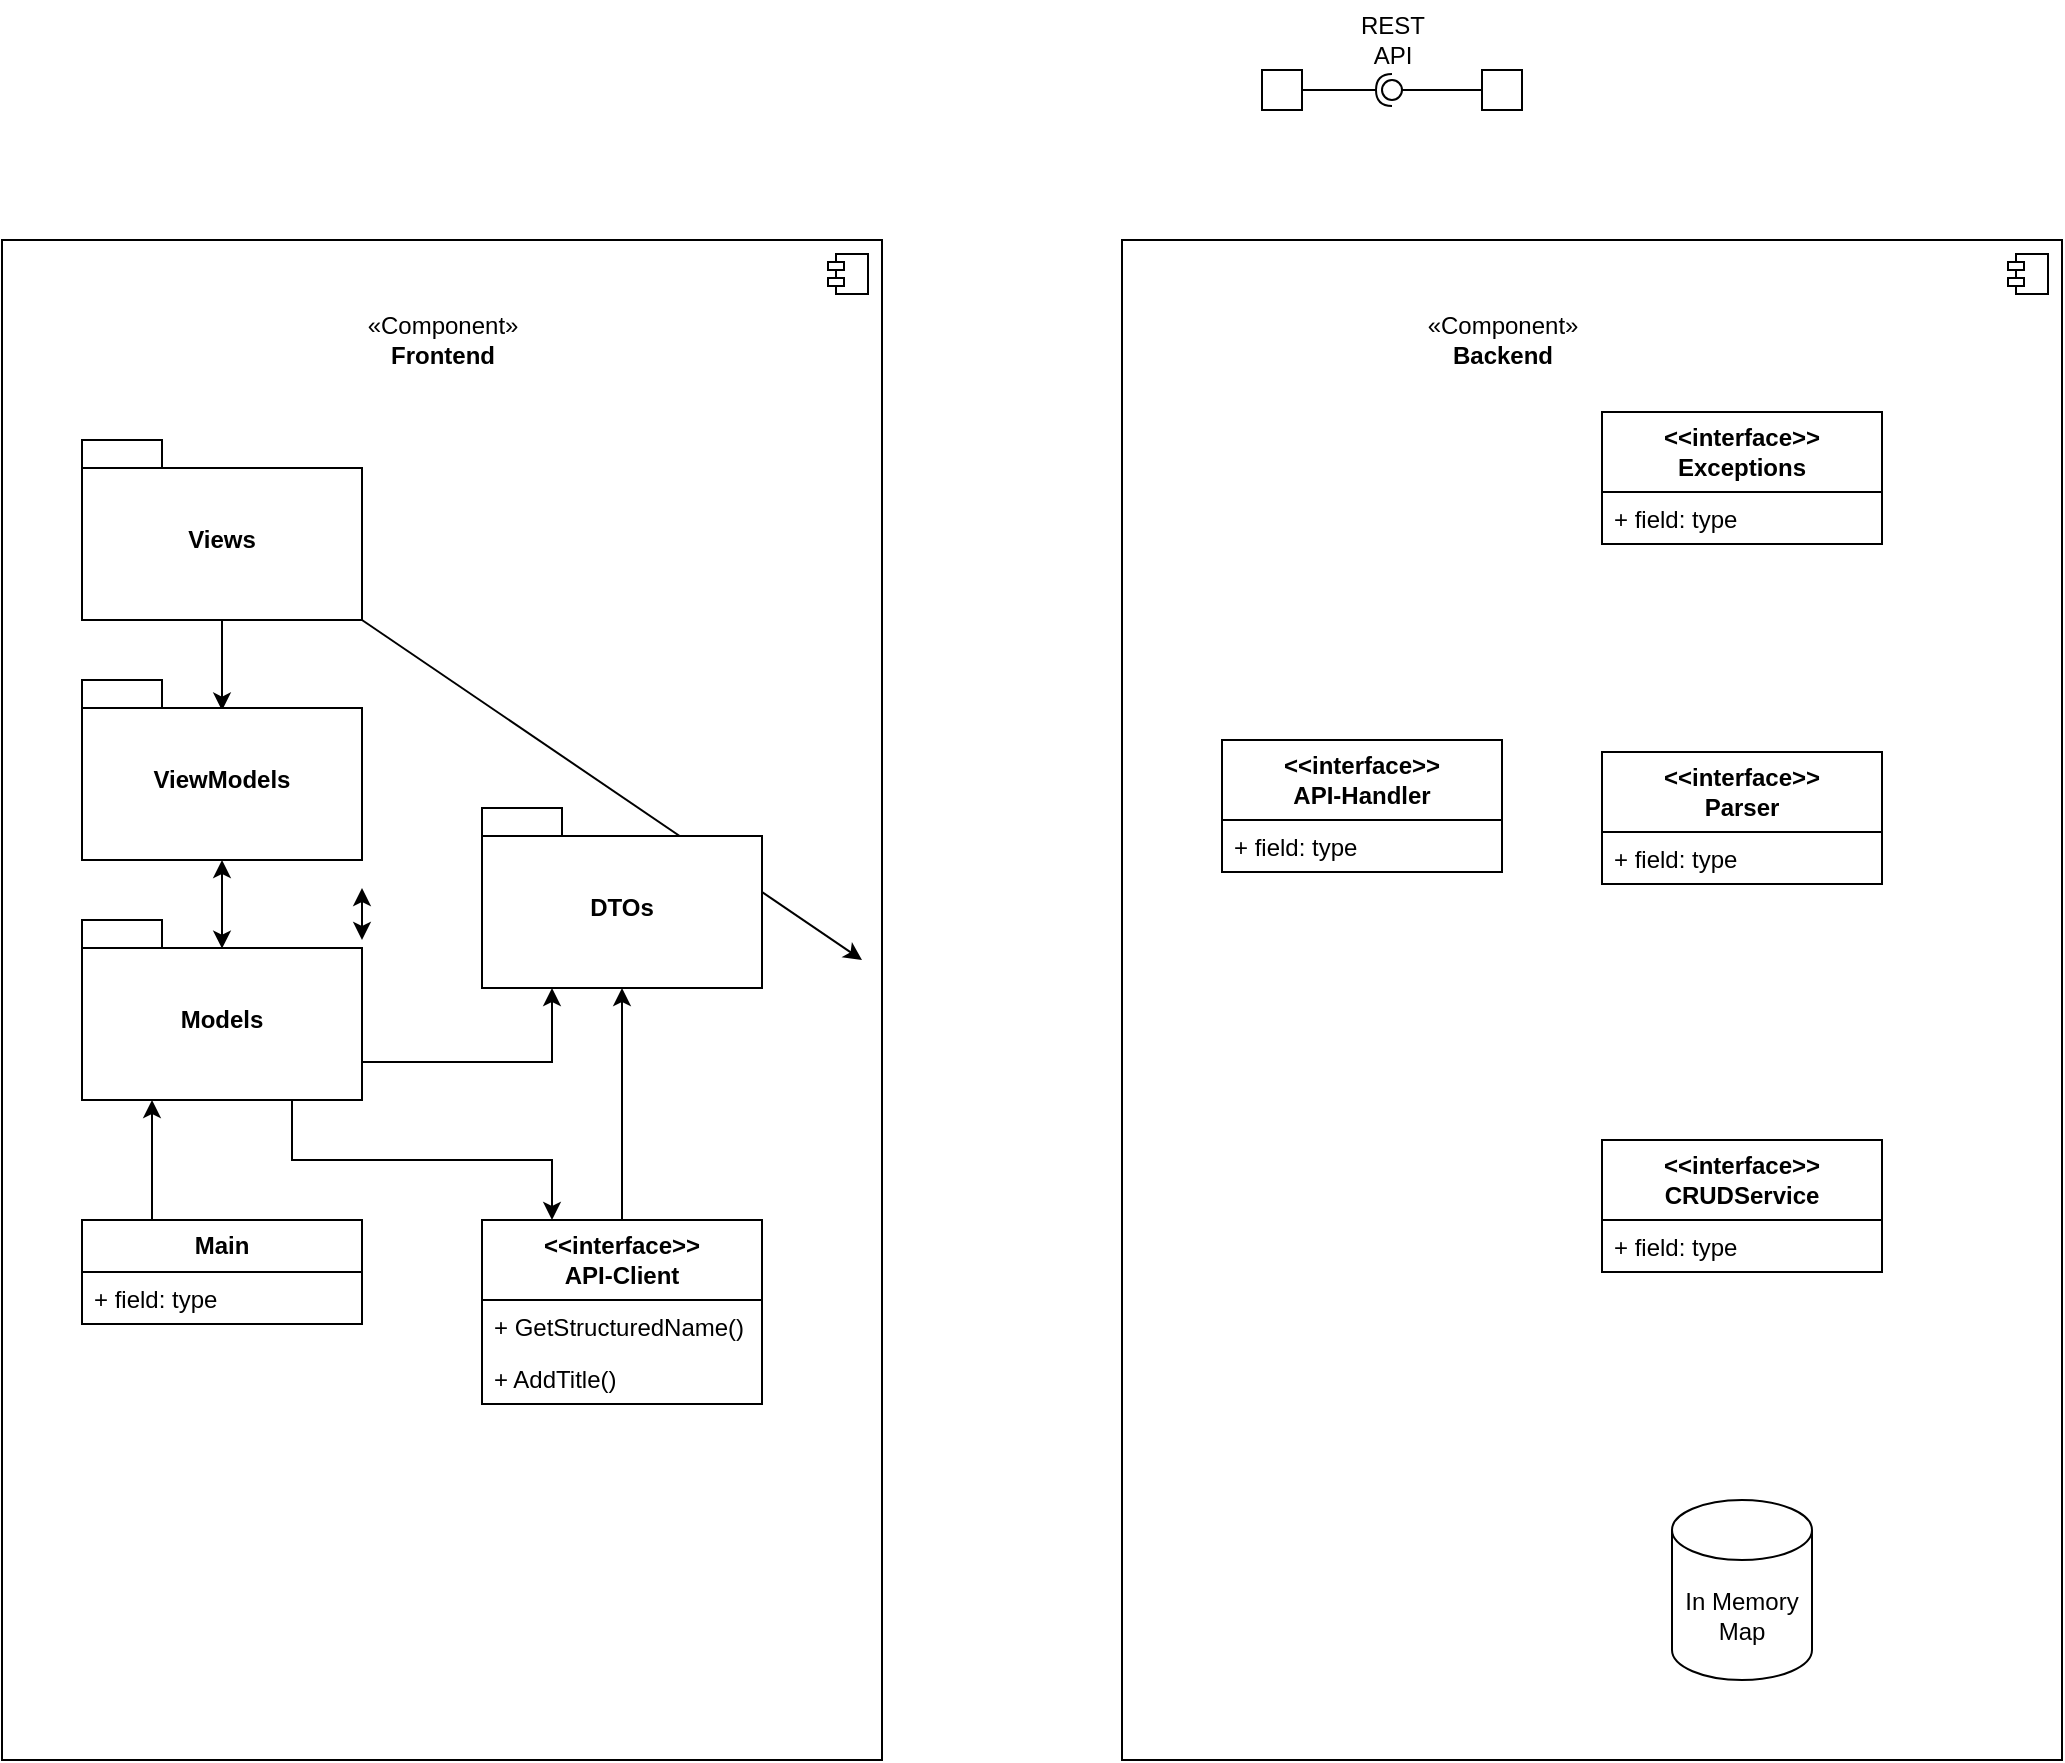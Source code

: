 <mxfile version="24.2.5" type="device">
  <diagram id="C5RBs43oDa-KdzZeNtuy" name="Page-1">
    <mxGraphModel dx="1715" dy="1810" grid="1" gridSize="10" guides="1" tooltips="1" connect="1" arrows="1" fold="1" page="1" pageScale="1" pageWidth="1169" pageHeight="827" math="0" shadow="0">
      <root>
        <mxCell id="WIyWlLk6GJQsqaUBKTNV-0" />
        <mxCell id="WIyWlLk6GJQsqaUBKTNV-1" parent="WIyWlLk6GJQsqaUBKTNV-0" />
        <mxCell id="1EVXWLcRG-oIRTYU0K3B-13" value="&lt;p style=&quot;line-height: 130%;&quot;&gt;&lt;br&gt;&lt;/p&gt;" style="html=1;dropTarget=0;whiteSpace=wrap;align=center;" vertex="1" parent="WIyWlLk6GJQsqaUBKTNV-1">
          <mxGeometry x="600" y="40" width="470" height="760" as="geometry" />
        </mxCell>
        <mxCell id="1EVXWLcRG-oIRTYU0K3B-14" value="" style="shape=module;jettyWidth=8;jettyHeight=4;" vertex="1" parent="1EVXWLcRG-oIRTYU0K3B-13">
          <mxGeometry x="1" width="20" height="20" relative="1" as="geometry">
            <mxPoint x="-27" y="7" as="offset" />
          </mxGeometry>
        </mxCell>
        <mxCell id="1EVXWLcRG-oIRTYU0K3B-10" value="In Memory&lt;div&gt;Map&lt;/div&gt;" style="shape=cylinder3;whiteSpace=wrap;html=1;boundedLbl=1;backgroundOutline=1;size=15;" vertex="1" parent="WIyWlLk6GJQsqaUBKTNV-1">
          <mxGeometry x="875" y="670" width="70" height="90" as="geometry" />
        </mxCell>
        <mxCell id="1EVXWLcRG-oIRTYU0K3B-11" value="" style="html=1;dropTarget=0;whiteSpace=wrap;" vertex="1" parent="WIyWlLk6GJQsqaUBKTNV-1">
          <mxGeometry x="40" y="40" width="440" height="760" as="geometry" />
        </mxCell>
        <mxCell id="1EVXWLcRG-oIRTYU0K3B-12" value="" style="shape=module;jettyWidth=8;jettyHeight=4;" vertex="1" parent="1EVXWLcRG-oIRTYU0K3B-11">
          <mxGeometry x="1" width="20" height="20" relative="1" as="geometry">
            <mxPoint x="-27" y="7" as="offset" />
          </mxGeometry>
        </mxCell>
        <mxCell id="1EVXWLcRG-oIRTYU0K3B-17" value="&lt;span style=&quot;text-wrap: wrap;&quot;&gt;«Component»&lt;/span&gt;&lt;br style=&quot;text-wrap: wrap;&quot;&gt;&lt;b style=&quot;text-wrap: wrap;&quot;&gt;Frontend&lt;/b&gt;" style="text;html=1;align=center;verticalAlign=middle;resizable=0;points=[];autosize=1;strokeColor=none;fillColor=none;" vertex="1" parent="WIyWlLk6GJQsqaUBKTNV-1">
          <mxGeometry x="210" y="70" width="100" height="40" as="geometry" />
        </mxCell>
        <mxCell id="1EVXWLcRG-oIRTYU0K3B-18" value="&lt;span style=&quot;text-wrap: wrap;&quot;&gt;«Component»&lt;/span&gt;&lt;br style=&quot;text-wrap: wrap;&quot;&gt;&lt;b style=&quot;text-wrap: wrap;&quot;&gt;Backend&lt;/b&gt;" style="text;html=1;align=center;verticalAlign=middle;resizable=0;points=[];autosize=1;strokeColor=none;fillColor=none;" vertex="1" parent="WIyWlLk6GJQsqaUBKTNV-1">
          <mxGeometry x="740" y="70" width="100" height="40" as="geometry" />
        </mxCell>
        <mxCell id="1EVXWLcRG-oIRTYU0K3B-19" value="&lt;b&gt;&amp;lt;&amp;lt;interface&amp;gt;&amp;gt;&lt;/b&gt;&lt;div&gt;&lt;b&gt;Parser&lt;/b&gt;&lt;/div&gt;" style="swimlane;fontStyle=0;childLayout=stackLayout;horizontal=1;startSize=40;fillColor=none;horizontalStack=0;resizeParent=1;resizeParentMax=0;resizeLast=0;collapsible=1;marginBottom=0;whiteSpace=wrap;html=1;" vertex="1" parent="WIyWlLk6GJQsqaUBKTNV-1">
          <mxGeometry x="840" y="296" width="140" height="66" as="geometry" />
        </mxCell>
        <mxCell id="1EVXWLcRG-oIRTYU0K3B-20" value="+ field: type" style="text;strokeColor=none;fillColor=none;align=left;verticalAlign=top;spacingLeft=4;spacingRight=4;overflow=hidden;rotatable=0;points=[[0,0.5],[1,0.5]];portConstraint=eastwest;whiteSpace=wrap;html=1;" vertex="1" parent="1EVXWLcRG-oIRTYU0K3B-19">
          <mxGeometry y="40" width="140" height="26" as="geometry" />
        </mxCell>
        <mxCell id="1EVXWLcRG-oIRTYU0K3B-23" value="" style="rounded=0;whiteSpace=wrap;html=1;" vertex="1" parent="WIyWlLk6GJQsqaUBKTNV-1">
          <mxGeometry x="670" y="-45" width="20" height="20" as="geometry" />
        </mxCell>
        <mxCell id="1EVXWLcRG-oIRTYU0K3B-24" value="" style="rounded=0;whiteSpace=wrap;html=1;" vertex="1" parent="WIyWlLk6GJQsqaUBKTNV-1">
          <mxGeometry x="780" y="-45" width="20" height="20" as="geometry" />
        </mxCell>
        <mxCell id="1EVXWLcRG-oIRTYU0K3B-25" value="" style="rounded=0;orthogonalLoop=1;jettySize=auto;html=1;endArrow=halfCircle;endFill=0;endSize=6;strokeWidth=1;sketch=0;exitX=1;exitY=0.5;exitDx=0;exitDy=0;" edge="1" target="1EVXWLcRG-oIRTYU0K3B-27" parent="WIyWlLk6GJQsqaUBKTNV-1" source="1EVXWLcRG-oIRTYU0K3B-23">
          <mxGeometry relative="1" as="geometry">
            <mxPoint x="730" y="-40" as="sourcePoint" />
          </mxGeometry>
        </mxCell>
        <mxCell id="1EVXWLcRG-oIRTYU0K3B-26" value="" style="rounded=0;orthogonalLoop=1;jettySize=auto;html=1;endArrow=oval;endFill=0;sketch=0;sourcePerimeterSpacing=0;targetPerimeterSpacing=0;endSize=10;exitX=0;exitY=0.5;exitDx=0;exitDy=0;" edge="1" target="1EVXWLcRG-oIRTYU0K3B-27" parent="WIyWlLk6GJQsqaUBKTNV-1" source="1EVXWLcRG-oIRTYU0K3B-24">
          <mxGeometry relative="1" as="geometry">
            <mxPoint x="690" y="-40" as="sourcePoint" />
          </mxGeometry>
        </mxCell>
        <mxCell id="1EVXWLcRG-oIRTYU0K3B-27" value="" style="ellipse;whiteSpace=wrap;html=1;align=center;aspect=fixed;fillColor=none;strokeColor=none;resizable=0;perimeter=centerPerimeter;rotatable=0;allowArrows=0;points=[];outlineConnect=1;" vertex="1" parent="WIyWlLk6GJQsqaUBKTNV-1">
          <mxGeometry x="730" y="-40" width="10" height="10" as="geometry" />
        </mxCell>
        <mxCell id="1EVXWLcRG-oIRTYU0K3B-40" value="REST&lt;br&gt;API" style="text;html=1;align=center;verticalAlign=middle;resizable=0;points=[];autosize=1;strokeColor=none;fillColor=none;" vertex="1" parent="WIyWlLk6GJQsqaUBKTNV-1">
          <mxGeometry x="705" y="-80" width="60" height="40" as="geometry" />
        </mxCell>
        <mxCell id="1EVXWLcRG-oIRTYU0K3B-57" value="" style="endArrow=classic;startArrow=classic;html=1;rounded=0;" edge="1" parent="WIyWlLk6GJQsqaUBKTNV-1" source="1EVXWLcRG-oIRTYU0K3B-45">
          <mxGeometry width="50" height="50" relative="1" as="geometry">
            <mxPoint x="220" y="390" as="sourcePoint" />
            <mxPoint x="220" y="364" as="targetPoint" />
          </mxGeometry>
        </mxCell>
        <mxCell id="1EVXWLcRG-oIRTYU0K3B-59" value="&lt;b&gt;Main&lt;/b&gt;" style="swimlane;fontStyle=0;childLayout=stackLayout;horizontal=1;startSize=26;fillColor=none;horizontalStack=0;resizeParent=1;resizeParentMax=0;resizeLast=0;collapsible=1;marginBottom=0;whiteSpace=wrap;html=1;" vertex="1" parent="WIyWlLk6GJQsqaUBKTNV-1">
          <mxGeometry x="80" y="530" width="140" height="52" as="geometry" />
        </mxCell>
        <mxCell id="1EVXWLcRG-oIRTYU0K3B-60" value="+ field: type" style="text;strokeColor=none;fillColor=none;align=left;verticalAlign=top;spacingLeft=4;spacingRight=4;overflow=hidden;rotatable=0;points=[[0,0.5],[1,0.5]];portConstraint=eastwest;whiteSpace=wrap;html=1;" vertex="1" parent="1EVXWLcRG-oIRTYU0K3B-59">
          <mxGeometry y="26" width="140" height="26" as="geometry" />
        </mxCell>
        <mxCell id="1EVXWLcRG-oIRTYU0K3B-63" value="" style="endArrow=classic;html=1;rounded=0;" edge="1" parent="WIyWlLk6GJQsqaUBKTNV-1" target="1EVXWLcRG-oIRTYU0K3B-49">
          <mxGeometry width="50" height="50" relative="1" as="geometry">
            <mxPoint x="220" y="230" as="sourcePoint" />
            <mxPoint x="470" y="400" as="targetPoint" />
          </mxGeometry>
        </mxCell>
        <mxCell id="1EVXWLcRG-oIRTYU0K3B-64" value="&lt;b&gt;&amp;lt;&amp;lt;interface&amp;gt;&amp;gt;&lt;/b&gt;&lt;div&gt;&lt;b&gt;CRUDService&lt;/b&gt;&lt;/div&gt;" style="swimlane;fontStyle=0;childLayout=stackLayout;horizontal=1;startSize=40;fillColor=none;horizontalStack=0;resizeParent=1;resizeParentMax=0;resizeLast=0;collapsible=1;marginBottom=0;whiteSpace=wrap;html=1;" vertex="1" parent="WIyWlLk6GJQsqaUBKTNV-1">
          <mxGeometry x="840" y="490" width="140" height="66" as="geometry" />
        </mxCell>
        <mxCell id="1EVXWLcRG-oIRTYU0K3B-65" value="+ field: type" style="text;strokeColor=none;fillColor=none;align=left;verticalAlign=top;spacingLeft=4;spacingRight=4;overflow=hidden;rotatable=0;points=[[0,0.5],[1,0.5]];portConstraint=eastwest;whiteSpace=wrap;html=1;" vertex="1" parent="1EVXWLcRG-oIRTYU0K3B-64">
          <mxGeometry y="40" width="140" height="26" as="geometry" />
        </mxCell>
        <mxCell id="1EVXWLcRG-oIRTYU0K3B-68" value="&lt;b&gt;&amp;lt;&amp;lt;interface&amp;gt;&amp;gt;&lt;/b&gt;&lt;div&gt;&lt;b&gt;Exceptions&lt;/b&gt;&lt;/div&gt;" style="swimlane;fontStyle=0;childLayout=stackLayout;horizontal=1;startSize=40;fillColor=none;horizontalStack=0;resizeParent=1;resizeParentMax=0;resizeLast=0;collapsible=1;marginBottom=0;whiteSpace=wrap;html=1;" vertex="1" parent="WIyWlLk6GJQsqaUBKTNV-1">
          <mxGeometry x="840" y="126" width="140" height="66" as="geometry" />
        </mxCell>
        <mxCell id="1EVXWLcRG-oIRTYU0K3B-69" value="+ field: type" style="text;strokeColor=none;fillColor=none;align=left;verticalAlign=top;spacingLeft=4;spacingRight=4;overflow=hidden;rotatable=0;points=[[0,0.5],[1,0.5]];portConstraint=eastwest;whiteSpace=wrap;html=1;" vertex="1" parent="1EVXWLcRG-oIRTYU0K3B-68">
          <mxGeometry y="40" width="140" height="26" as="geometry" />
        </mxCell>
        <mxCell id="1EVXWLcRG-oIRTYU0K3B-83" style="edgeStyle=orthogonalEdgeStyle;rounded=0;orthogonalLoop=1;jettySize=auto;html=1;entryX=0.5;entryY=0.17;entryDx=0;entryDy=0;entryPerimeter=0;" edge="1" parent="WIyWlLk6GJQsqaUBKTNV-1" source="1EVXWLcRG-oIRTYU0K3B-72" target="1EVXWLcRG-oIRTYU0K3B-79">
          <mxGeometry relative="1" as="geometry" />
        </mxCell>
        <mxCell id="1EVXWLcRG-oIRTYU0K3B-72" value="Views" style="shape=folder;fontStyle=1;spacingTop=10;tabWidth=40;tabHeight=14;tabPosition=left;html=1;whiteSpace=wrap;" vertex="1" parent="WIyWlLk6GJQsqaUBKTNV-1">
          <mxGeometry x="80" y="140" width="140" height="90" as="geometry" />
        </mxCell>
        <mxCell id="1EVXWLcRG-oIRTYU0K3B-89" style="edgeStyle=orthogonalEdgeStyle;rounded=0;orthogonalLoop=1;jettySize=auto;html=1;" edge="1" parent="WIyWlLk6GJQsqaUBKTNV-1" source="1EVXWLcRG-oIRTYU0K3B-73" target="1EVXWLcRG-oIRTYU0K3B-88">
          <mxGeometry relative="1" as="geometry" />
        </mxCell>
        <mxCell id="1EVXWLcRG-oIRTYU0K3B-73" value="&lt;b&gt;&amp;lt;&amp;lt;interface&amp;gt;&amp;gt;&lt;/b&gt;&lt;div&gt;&lt;b&gt;API-Client&lt;/b&gt;&lt;/div&gt;" style="swimlane;fontStyle=0;childLayout=stackLayout;horizontal=1;startSize=40;fillColor=none;horizontalStack=0;resizeParent=1;resizeParentMax=0;resizeLast=0;collapsible=1;marginBottom=0;whiteSpace=wrap;html=1;" vertex="1" parent="WIyWlLk6GJQsqaUBKTNV-1">
          <mxGeometry x="280" y="530" width="140" height="92" as="geometry" />
        </mxCell>
        <mxCell id="1EVXWLcRG-oIRTYU0K3B-74" value="+ GetStructuredName()" style="text;strokeColor=none;fillColor=none;align=left;verticalAlign=top;spacingLeft=4;spacingRight=4;overflow=hidden;rotatable=0;points=[[0,0.5],[1,0.5]];portConstraint=eastwest;whiteSpace=wrap;html=1;" vertex="1" parent="1EVXWLcRG-oIRTYU0K3B-73">
          <mxGeometry y="40" width="140" height="26" as="geometry" />
        </mxCell>
        <mxCell id="1EVXWLcRG-oIRTYU0K3B-75" value="+ AddTitle()" style="text;strokeColor=none;fillColor=none;align=left;verticalAlign=top;spacingLeft=4;spacingRight=4;overflow=hidden;rotatable=0;points=[[0,0.5],[1,0.5]];portConstraint=eastwest;whiteSpace=wrap;html=1;" vertex="1" parent="1EVXWLcRG-oIRTYU0K3B-73">
          <mxGeometry y="66" width="140" height="26" as="geometry" />
        </mxCell>
        <mxCell id="1EVXWLcRG-oIRTYU0K3B-79" value="ViewModels" style="shape=folder;fontStyle=1;spacingTop=10;tabWidth=40;tabHeight=14;tabPosition=left;html=1;whiteSpace=wrap;" vertex="1" parent="WIyWlLk6GJQsqaUBKTNV-1">
          <mxGeometry x="80" y="260" width="140" height="90" as="geometry" />
        </mxCell>
        <mxCell id="1EVXWLcRG-oIRTYU0K3B-84" value="" style="edgeStyle=orthogonalEdgeStyle;rounded=0;orthogonalLoop=1;jettySize=auto;html=1;startArrow=classic;startFill=1;exitX=0.5;exitY=0.159;exitDx=0;exitDy=0;exitPerimeter=0;" edge="1" parent="WIyWlLk6GJQsqaUBKTNV-1" source="1EVXWLcRG-oIRTYU0K3B-80" target="1EVXWLcRG-oIRTYU0K3B-79">
          <mxGeometry relative="1" as="geometry" />
        </mxCell>
        <mxCell id="1EVXWLcRG-oIRTYU0K3B-85" style="edgeStyle=orthogonalEdgeStyle;rounded=0;orthogonalLoop=1;jettySize=auto;html=1;exitX=0.75;exitY=1;exitDx=0;exitDy=0;exitPerimeter=0;entryX=0.25;entryY=0;entryDx=0;entryDy=0;" edge="1" parent="WIyWlLk6GJQsqaUBKTNV-1" source="1EVXWLcRG-oIRTYU0K3B-80" target="1EVXWLcRG-oIRTYU0K3B-73">
          <mxGeometry relative="1" as="geometry" />
        </mxCell>
        <mxCell id="1EVXWLcRG-oIRTYU0K3B-80" value="Models" style="shape=folder;fontStyle=1;spacingTop=10;tabWidth=40;tabHeight=14;tabPosition=left;html=1;whiteSpace=wrap;" vertex="1" parent="WIyWlLk6GJQsqaUBKTNV-1">
          <mxGeometry x="80" y="380" width="140" height="90" as="geometry" />
        </mxCell>
        <mxCell id="1EVXWLcRG-oIRTYU0K3B-86" style="edgeStyle=orthogonalEdgeStyle;rounded=0;orthogonalLoop=1;jettySize=auto;html=1;entryX=0.25;entryY=1;entryDx=0;entryDy=0;entryPerimeter=0;exitX=0.25;exitY=0;exitDx=0;exitDy=0;" edge="1" parent="WIyWlLk6GJQsqaUBKTNV-1" source="1EVXWLcRG-oIRTYU0K3B-59" target="1EVXWLcRG-oIRTYU0K3B-80">
          <mxGeometry relative="1" as="geometry" />
        </mxCell>
        <mxCell id="1EVXWLcRG-oIRTYU0K3B-88" value="DTOs" style="shape=folder;fontStyle=1;spacingTop=10;tabWidth=40;tabHeight=14;tabPosition=left;html=1;whiteSpace=wrap;" vertex="1" parent="WIyWlLk6GJQsqaUBKTNV-1">
          <mxGeometry x="280" y="324" width="140" height="90" as="geometry" />
        </mxCell>
        <mxCell id="1EVXWLcRG-oIRTYU0K3B-90" style="edgeStyle=orthogonalEdgeStyle;rounded=0;orthogonalLoop=1;jettySize=auto;html=1;entryX=0.25;entryY=1;entryDx=0;entryDy=0;entryPerimeter=0;exitX=0;exitY=0;exitDx=140;exitDy=71;exitPerimeter=0;" edge="1" parent="WIyWlLk6GJQsqaUBKTNV-1" source="1EVXWLcRG-oIRTYU0K3B-80" target="1EVXWLcRG-oIRTYU0K3B-88">
          <mxGeometry relative="1" as="geometry" />
        </mxCell>
        <mxCell id="1EVXWLcRG-oIRTYU0K3B-92" value="&lt;b&gt;&amp;lt;&amp;lt;interface&amp;gt;&amp;gt;&lt;/b&gt;&lt;div&gt;&lt;b&gt;API-Handler&lt;/b&gt;&lt;/div&gt;" style="swimlane;fontStyle=0;childLayout=stackLayout;horizontal=1;startSize=40;fillColor=none;horizontalStack=0;resizeParent=1;resizeParentMax=0;resizeLast=0;collapsible=1;marginBottom=0;whiteSpace=wrap;html=1;" vertex="1" parent="WIyWlLk6GJQsqaUBKTNV-1">
          <mxGeometry x="650" y="290" width="140" height="66" as="geometry" />
        </mxCell>
        <mxCell id="1EVXWLcRG-oIRTYU0K3B-93" value="+ field: type" style="text;strokeColor=none;fillColor=none;align=left;verticalAlign=top;spacingLeft=4;spacingRight=4;overflow=hidden;rotatable=0;points=[[0,0.5],[1,0.5]];portConstraint=eastwest;whiteSpace=wrap;html=1;" vertex="1" parent="1EVXWLcRG-oIRTYU0K3B-92">
          <mxGeometry y="40" width="140" height="26" as="geometry" />
        </mxCell>
      </root>
    </mxGraphModel>
  </diagram>
</mxfile>
